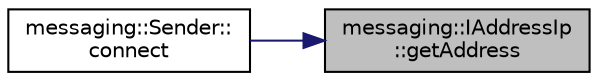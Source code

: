 digraph "messaging::IAddressIp::getAddress"
{
 // LATEX_PDF_SIZE
  edge [fontname="Helvetica",fontsize="10",labelfontname="Helvetica",labelfontsize="10"];
  node [fontname="Helvetica",fontsize="10",shape=record];
  rankdir="RL";
  Node1 [label="messaging::IAddressIp\l::getAddress",height=0.2,width=0.4,color="black", fillcolor="grey75", style="filled", fontcolor="black",tooltip=" "];
  Node1 -> Node2 [dir="back",color="midnightblue",fontsize="10",style="solid"];
  Node2 [label="messaging::Sender::\lconnect",height=0.2,width=0.4,color="black", fillcolor="white", style="filled",URL="$classmessaging_1_1_sender.html#a46c0f41bdb66b245b0abafa641225567",tooltip=" "];
}
